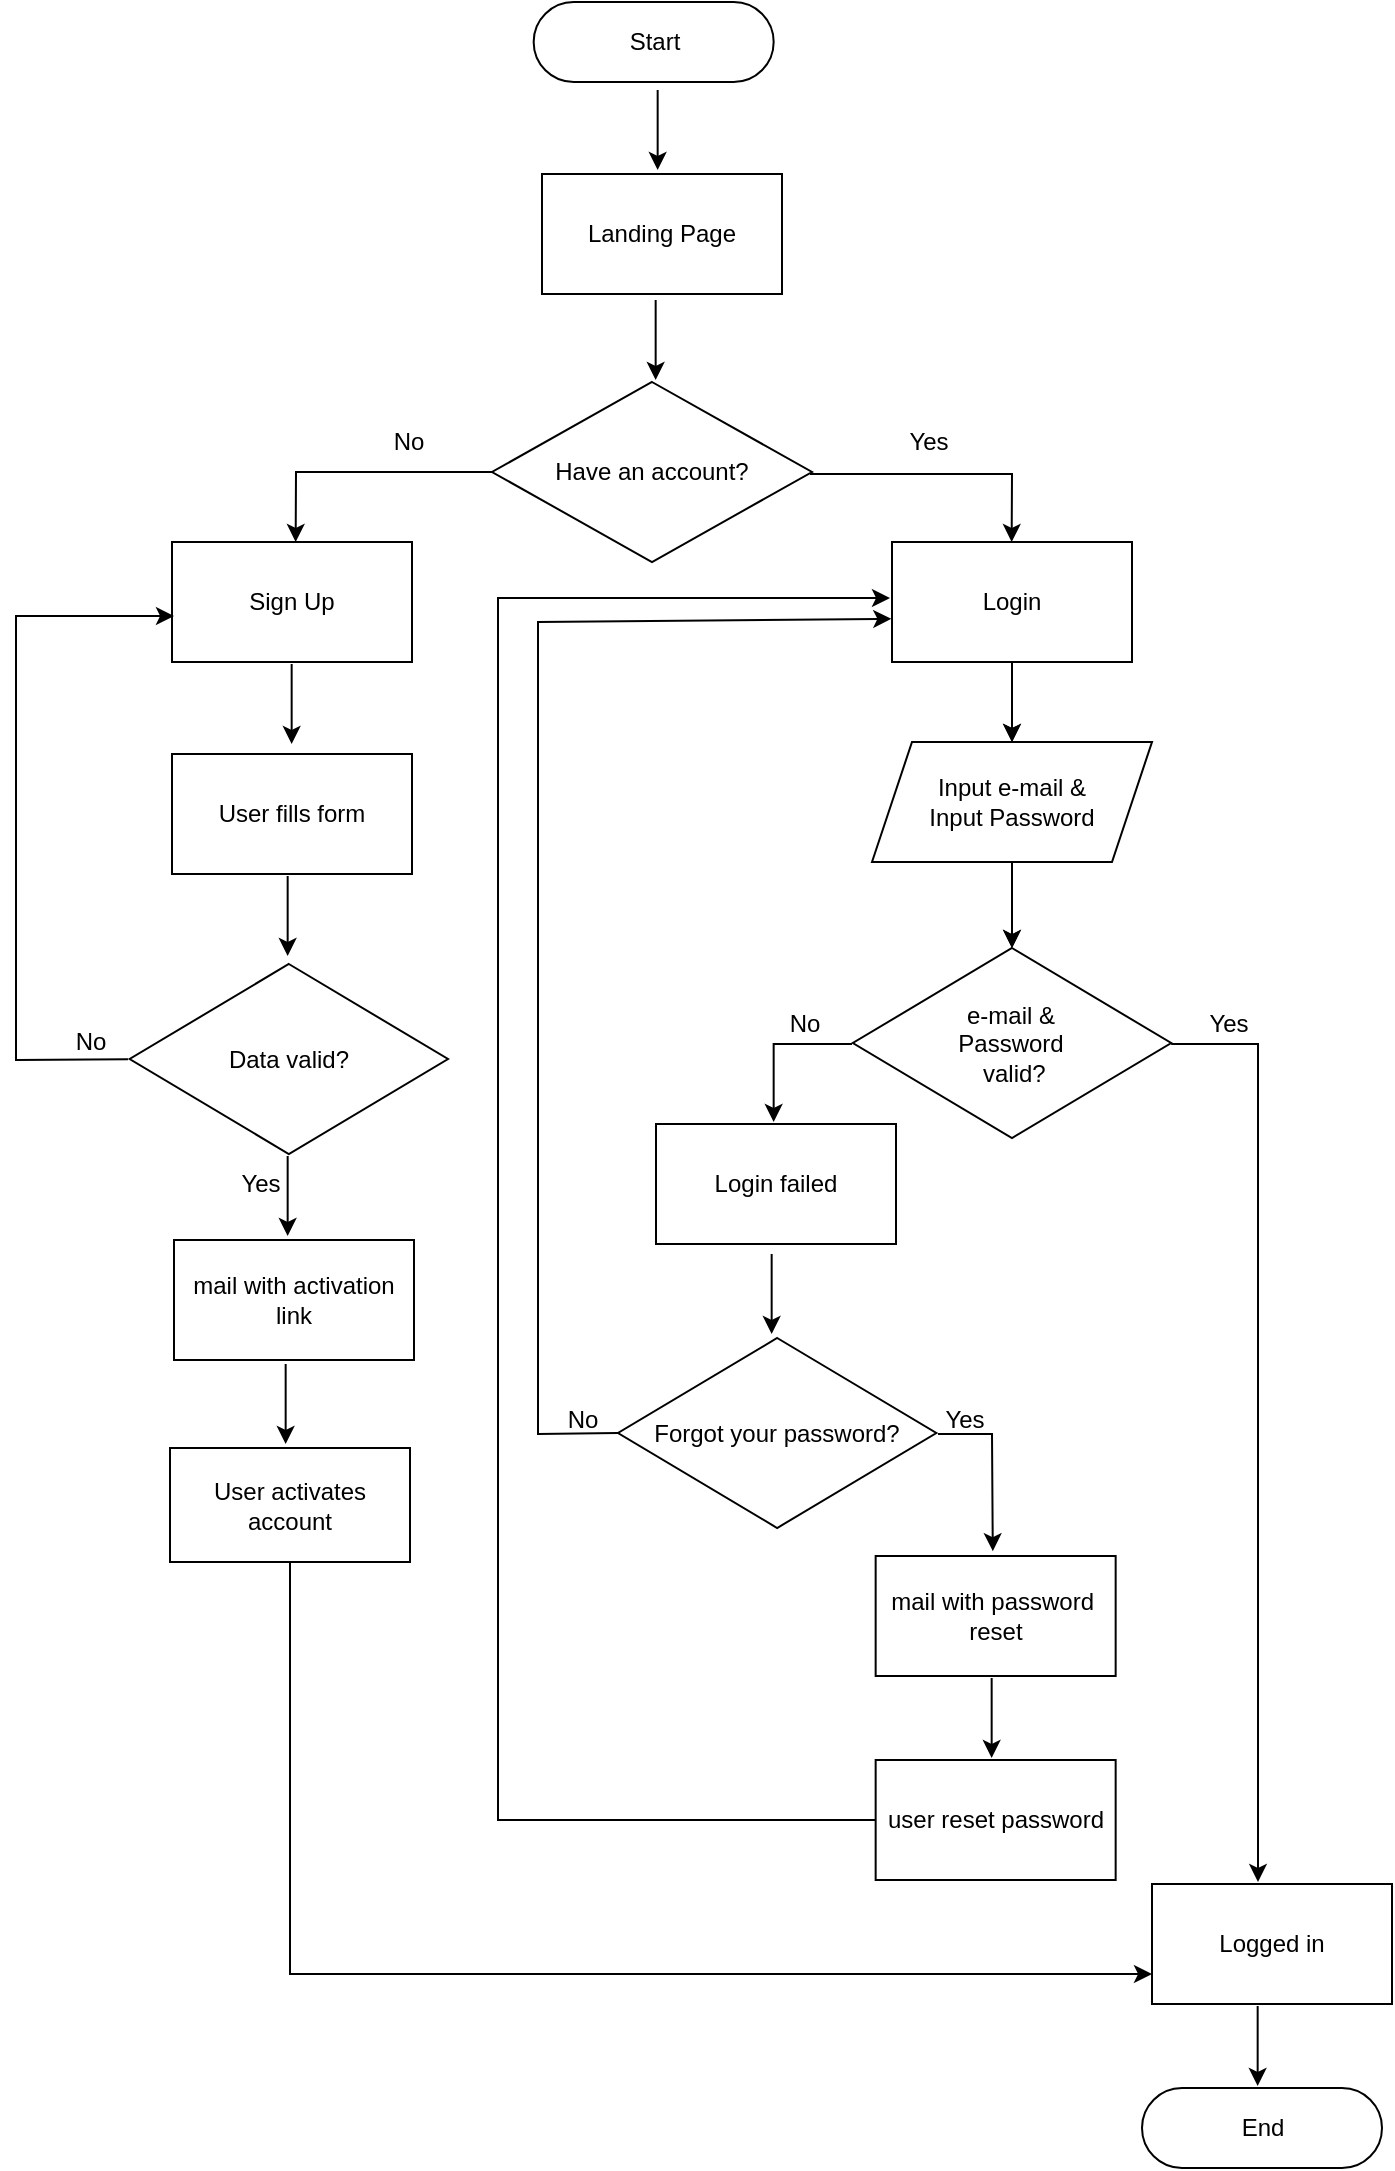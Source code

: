 <mxfile version="15.8.4" type="device"><diagram id="Iuql66wrVJunxVyOEqEp" name="Page-1"><mxGraphModel dx="1278" dy="649" grid="1" gridSize="10" guides="1" tooltips="1" connect="1" arrows="1" fold="1" page="1" pageScale="1" pageWidth="850" pageHeight="1100" math="0" shadow="0"><root><mxCell id="0"/><mxCell id="1" parent="0"/><mxCell id="I8iHyP1YcQIi3YeCMGL--1" value="Start" style="html=1;dashed=0;whitespace=wrap;shape=mxgraph.dfd.start" parent="1" vertex="1"><mxGeometry x="377.83" y="10" width="120" height="40" as="geometry"/></mxCell><mxCell id="I8iHyP1YcQIi3YeCMGL--5" value="Landing Page" style="rounded=0;whiteSpace=wrap;html=1;" parent="1" vertex="1"><mxGeometry x="382" y="96" width="120" height="60" as="geometry"/></mxCell><mxCell id="I8iHyP1YcQIi3YeCMGL--9" value="Have an account?" style="rhombus;whiteSpace=wrap;html=1;" parent="1" vertex="1"><mxGeometry x="357" y="200" width="160" height="90" as="geometry"/></mxCell><mxCell id="I8iHyP1YcQIi3YeCMGL--10" value="" style="endArrow=classic;html=1;rounded=0;exitX=0;exitY=0.5;exitDx=0;exitDy=0;" parent="1" source="I8iHyP1YcQIi3YeCMGL--9" edge="1"><mxGeometry width="50" height="50" relative="1" as="geometry"><mxPoint x="259.29" y="250" as="sourcePoint"/><mxPoint x="258.83" y="280" as="targetPoint"/><Array as="points"><mxPoint x="297" y="245"/><mxPoint x="259" y="245"/></Array></mxGeometry></mxCell><mxCell id="I8iHyP1YcQIi3YeCMGL--16" value="" style="endArrow=classic;html=1;rounded=0;" parent="1" edge="1"><mxGeometry width="50" height="50" relative="1" as="geometry"><mxPoint x="516" y="246" as="sourcePoint"/><mxPoint x="616.83" y="280" as="targetPoint"/><Array as="points"><mxPoint x="617" y="246"/></Array></mxGeometry></mxCell><mxCell id="I8iHyP1YcQIi3YeCMGL--17" value="Yes" style="text;html=1;resizable=0;autosize=1;align=center;verticalAlign=middle;points=[];fillColor=none;strokeColor=none;rounded=0;" parent="1" vertex="1"><mxGeometry x="560" y="220" width="30" height="20" as="geometry"/></mxCell><mxCell id="I8iHyP1YcQIi3YeCMGL--18" value="No" style="text;html=1;resizable=0;autosize=1;align=center;verticalAlign=middle;points=[];fillColor=none;strokeColor=none;rounded=0;" parent="1" vertex="1"><mxGeometry x="300" y="220" width="30" height="20" as="geometry"/></mxCell><mxCell id="I8iHyP1YcQIi3YeCMGL--21" value="Sign Up" style="rounded=0;whiteSpace=wrap;html=1;" parent="1" vertex="1"><mxGeometry x="197" y="280" width="120" height="60" as="geometry"/></mxCell><mxCell id="I8iHyP1YcQIi3YeCMGL--95" value="" style="edgeStyle=orthogonalEdgeStyle;rounded=0;orthogonalLoop=1;jettySize=auto;html=1;" parent="1" source="I8iHyP1YcQIi3YeCMGL--24" target="I8iHyP1YcQIi3YeCMGL--25" edge="1"><mxGeometry relative="1" as="geometry"/></mxCell><mxCell id="I8iHyP1YcQIi3YeCMGL--98" value="" style="edgeStyle=orthogonalEdgeStyle;rounded=0;orthogonalLoop=1;jettySize=auto;html=1;" parent="1" source="I8iHyP1YcQIi3YeCMGL--24" target="I8iHyP1YcQIi3YeCMGL--25" edge="1"><mxGeometry relative="1" as="geometry"/></mxCell><mxCell id="I8iHyP1YcQIi3YeCMGL--24" value="Login" style="rounded=0;whiteSpace=wrap;html=1;" parent="1" vertex="1"><mxGeometry x="557.0" y="280" width="120" height="60" as="geometry"/></mxCell><mxCell id="I8iHyP1YcQIi3YeCMGL--61" value="" style="edgeStyle=orthogonalEdgeStyle;rounded=0;orthogonalLoop=1;jettySize=auto;html=1;" parent="1" source="I8iHyP1YcQIi3YeCMGL--25" target="I8iHyP1YcQIi3YeCMGL--34" edge="1"><mxGeometry relative="1" as="geometry"/></mxCell><mxCell id="I8iHyP1YcQIi3YeCMGL--70" value="" style="edgeStyle=orthogonalEdgeStyle;rounded=0;orthogonalLoop=1;jettySize=auto;html=1;" parent="1" source="I8iHyP1YcQIi3YeCMGL--25" target="I8iHyP1YcQIi3YeCMGL--34" edge="1"><mxGeometry relative="1" as="geometry"/></mxCell><mxCell id="I8iHyP1YcQIi3YeCMGL--25" value="Input e-mail &amp;amp;&lt;br&gt;Input Password" style="shape=parallelogram;perimeter=parallelogramPerimeter;whiteSpace=wrap;html=1;fixedSize=1;" parent="1" vertex="1"><mxGeometry x="547" y="380" width="140" height="60" as="geometry"/></mxCell><mxCell id="I8iHyP1YcQIi3YeCMGL--34" value="e-mail &amp;amp; &lt;br&gt;Password&lt;br&gt;&amp;nbsp;valid?" style="rhombus;whiteSpace=wrap;html=1;" parent="1" vertex="1"><mxGeometry x="537.42" y="483" width="159.17" height="95" as="geometry"/></mxCell><mxCell id="I8iHyP1YcQIi3YeCMGL--35" value="" style="endArrow=classic;html=1;rounded=0;" parent="1" edge="1"><mxGeometry width="50" height="50" relative="1" as="geometry"><mxPoint x="438.83" y="159" as="sourcePoint"/><mxPoint x="438.83" y="199" as="targetPoint"/></mxGeometry></mxCell><mxCell id="I8iHyP1YcQIi3YeCMGL--36" value="" style="endArrow=classic;html=1;rounded=0;exitX=0;exitY=0.5;exitDx=0;exitDy=0;" parent="1" edge="1"><mxGeometry width="50" height="50" relative="1" as="geometry"><mxPoint x="537.0" y="531" as="sourcePoint"/><mxPoint x="497.83" y="570" as="targetPoint"/><Array as="points"><mxPoint x="497.83" y="531"/></Array></mxGeometry></mxCell><mxCell id="I8iHyP1YcQIi3YeCMGL--37" value="Yes" style="text;html=1;resizable=0;autosize=1;align=center;verticalAlign=middle;points=[];fillColor=none;strokeColor=none;rounded=0;" parent="1" vertex="1"><mxGeometry x="710.0" y="511" width="30" height="20" as="geometry"/></mxCell><mxCell id="I8iHyP1YcQIi3YeCMGL--38" value="" style="endArrow=classic;html=1;rounded=0;" parent="1" edge="1"><mxGeometry width="50" height="50" relative="1" as="geometry"><mxPoint x="696.59" y="531" as="sourcePoint"/><mxPoint x="740" y="950" as="targetPoint"/><Array as="points"><mxPoint x="740" y="531"/></Array></mxGeometry></mxCell><mxCell id="I8iHyP1YcQIi3YeCMGL--39" value="No" style="text;html=1;resizable=0;autosize=1;align=center;verticalAlign=middle;points=[];fillColor=none;strokeColor=none;rounded=0;" parent="1" vertex="1"><mxGeometry x="497.83" y="511" width="30" height="20" as="geometry"/></mxCell><mxCell id="I8iHyP1YcQIi3YeCMGL--40" value="Logged in" style="rounded=0;whiteSpace=wrap;html=1;" parent="1" vertex="1"><mxGeometry x="687.0" y="951" width="120" height="60" as="geometry"/></mxCell><mxCell id="I8iHyP1YcQIi3YeCMGL--42" value="Forgot your password?" style="rhombus;whiteSpace=wrap;html=1;" parent="1" vertex="1"><mxGeometry x="420.0" y="678" width="159.17" height="95" as="geometry"/></mxCell><mxCell id="I8iHyP1YcQIi3YeCMGL--46" value="Yes" style="text;html=1;resizable=0;autosize=1;align=center;verticalAlign=middle;points=[];fillColor=none;strokeColor=none;rounded=0;" parent="1" vertex="1"><mxGeometry x="577.83" y="709" width="30" height="20" as="geometry"/></mxCell><mxCell id="I8iHyP1YcQIi3YeCMGL--48" value="" style="endArrow=classic;html=1;rounded=0;" parent="1" edge="1"><mxGeometry width="50" height="50" relative="1" as="geometry"><mxPoint x="439.83" y="54" as="sourcePoint"/><mxPoint x="439.83" y="94" as="targetPoint"/></mxGeometry></mxCell><mxCell id="I8iHyP1YcQIi3YeCMGL--50" value="" style="endArrow=classic;html=1;rounded=0;exitX=0;exitY=0.5;exitDx=0;exitDy=0;entryX=-0.003;entryY=0.64;entryDx=0;entryDy=0;entryPerimeter=0;" parent="1" source="I8iHyP1YcQIi3YeCMGL--42" target="I8iHyP1YcQIi3YeCMGL--24" edge="1"><mxGeometry width="50" height="50" relative="1" as="geometry"><mxPoint x="343.59" y="624" as="sourcePoint"/><mxPoint x="550" y="320" as="targetPoint"/><Array as="points"><mxPoint x="380" y="726"/><mxPoint x="380" y="320"/></Array></mxGeometry></mxCell><mxCell id="I8iHyP1YcQIi3YeCMGL--52" value="mail with password&amp;nbsp;&lt;br&gt;reset" style="rounded=0;whiteSpace=wrap;html=1;" parent="1" vertex="1"><mxGeometry x="548.83" y="787" width="120" height="60" as="geometry"/></mxCell><mxCell id="I8iHyP1YcQIi3YeCMGL--56" value="No" style="text;html=1;resizable=0;autosize=1;align=center;verticalAlign=middle;points=[];fillColor=none;strokeColor=none;rounded=0;" parent="1" vertex="1"><mxGeometry x="387.0" y="709" width="30" height="20" as="geometry"/></mxCell><mxCell id="I8iHyP1YcQIi3YeCMGL--59" value="End" style="html=1;dashed=0;whitespace=wrap;shape=mxgraph.dfd.start" parent="1" vertex="1"><mxGeometry x="682.0" y="1053" width="120" height="40" as="geometry"/></mxCell><mxCell id="I8iHyP1YcQIi3YeCMGL--62" value="" style="endArrow=classic;html=1;rounded=0;" parent="1" edge="1"><mxGeometry width="50" height="50" relative="1" as="geometry"><mxPoint x="739.83" y="1012" as="sourcePoint"/><mxPoint x="739.83" y="1052" as="targetPoint"/></mxGeometry></mxCell><mxCell id="I8iHyP1YcQIi3YeCMGL--63" value="" style="endArrow=classic;html=1;rounded=0;entryX=0.638;entryY=-0.107;entryDx=0;entryDy=0;entryPerimeter=0;" parent="1" edge="1"><mxGeometry width="50" height="50" relative="1" as="geometry"><mxPoint x="580" y="726" as="sourcePoint"/><mxPoint x="607.39" y="784.58" as="targetPoint"/><Array as="points"><mxPoint x="607" y="726"/></Array></mxGeometry></mxCell><mxCell id="I8iHyP1YcQIi3YeCMGL--64" value="Login failed" style="rounded=0;whiteSpace=wrap;html=1;" parent="1" vertex="1"><mxGeometry x="439.0" y="571" width="120" height="60" as="geometry"/></mxCell><mxCell id="I8iHyP1YcQIi3YeCMGL--68" value="" style="endArrow=classic;html=1;rounded=0;" parent="1" edge="1"><mxGeometry width="50" height="50" relative="1" as="geometry"><mxPoint x="496.83" y="636" as="sourcePoint"/><mxPoint x="496.83" y="676" as="targetPoint"/></mxGeometry></mxCell><mxCell id="I8iHyP1YcQIi3YeCMGL--69" value="user reset password" style="rounded=0;whiteSpace=wrap;html=1;" parent="1" vertex="1"><mxGeometry x="548.83" y="889" width="120" height="60" as="geometry"/></mxCell><mxCell id="I8iHyP1YcQIi3YeCMGL--74" value="" style="endArrow=classic;html=1;rounded=0;" parent="1" edge="1"><mxGeometry width="50" height="50" relative="1" as="geometry"><mxPoint x="606.83" y="848" as="sourcePoint"/><mxPoint x="606.83" y="888" as="targetPoint"/></mxGeometry></mxCell><mxCell id="I8iHyP1YcQIi3YeCMGL--76" value="" style="endArrow=classic;html=1;rounded=0;exitX=0;exitY=0.5;exitDx=0;exitDy=0;" parent="1" source="I8iHyP1YcQIi3YeCMGL--69" edge="1"><mxGeometry width="50" height="50" relative="1" as="geometry"><mxPoint x="426" y="713.5" as="sourcePoint"/><mxPoint x="556" y="308" as="targetPoint"/><Array as="points"><mxPoint x="360" y="919"/><mxPoint x="360" y="308"/></Array></mxGeometry></mxCell><mxCell id="I8iHyP1YcQIi3YeCMGL--77" value="User fills form" style="rounded=0;whiteSpace=wrap;html=1;" parent="1" vertex="1"><mxGeometry x="197" y="386" width="120" height="60" as="geometry"/></mxCell><mxCell id="I8iHyP1YcQIi3YeCMGL--78" value="Data valid?" style="rhombus;whiteSpace=wrap;html=1;" parent="1" vertex="1"><mxGeometry x="175.83" y="491" width="159.17" height="95" as="geometry"/></mxCell><mxCell id="I8iHyP1YcQIi3YeCMGL--82" value="mail with activation link" style="rounded=0;whiteSpace=wrap;html=1;" parent="1" vertex="1"><mxGeometry x="198" y="629" width="120" height="60" as="geometry"/></mxCell><mxCell id="I8iHyP1YcQIi3YeCMGL--84" value="" style="endArrow=classic;html=1;rounded=0;" parent="1" edge="1"><mxGeometry width="50" height="50" relative="1" as="geometry"><mxPoint x="254.83" y="587" as="sourcePoint"/><mxPoint x="254.83" y="627" as="targetPoint"/></mxGeometry></mxCell><mxCell id="I8iHyP1YcQIi3YeCMGL--85" value="No" style="text;html=1;resizable=0;autosize=1;align=center;verticalAlign=middle;points=[];fillColor=none;strokeColor=none;rounded=0;" parent="1" vertex="1"><mxGeometry x="140.83" y="520" width="30" height="20" as="geometry"/></mxCell><mxCell id="I8iHyP1YcQIi3YeCMGL--86" value="Yes" style="text;html=1;resizable=0;autosize=1;align=center;verticalAlign=middle;points=[];fillColor=none;strokeColor=none;rounded=0;" parent="1" vertex="1"><mxGeometry x="225.83" y="591" width="30" height="20" as="geometry"/></mxCell><mxCell id="I8iHyP1YcQIi3YeCMGL--87" value="User activates account" style="rounded=0;whiteSpace=wrap;html=1;" parent="1" vertex="1"><mxGeometry x="196" y="733" width="120" height="57" as="geometry"/></mxCell><mxCell id="I8iHyP1YcQIi3YeCMGL--90" value="" style="endArrow=classic;html=1;rounded=0;exitX=1.172;exitY=0.983;exitDx=0;exitDy=0;exitPerimeter=0;" parent="1" edge="1"><mxGeometry width="50" height="50" relative="1" as="geometry"><mxPoint x="174.99" y="538.66" as="sourcePoint"/><mxPoint x="198" y="317" as="targetPoint"/><Array as="points"><mxPoint x="119" y="539"/><mxPoint x="119" y="317"/></Array></mxGeometry></mxCell><mxCell id="I8iHyP1YcQIi3YeCMGL--92" value="" style="endArrow=classic;html=1;rounded=0;" parent="1" edge="1"><mxGeometry width="50" height="50" relative="1" as="geometry"><mxPoint x="253.83" y="691" as="sourcePoint"/><mxPoint x="253.83" y="731" as="targetPoint"/></mxGeometry></mxCell><mxCell id="I8iHyP1YcQIi3YeCMGL--96" value="" style="endArrow=classic;html=1;rounded=0;" parent="1" edge="1"><mxGeometry width="50" height="50" relative="1" as="geometry"><mxPoint x="254.83" y="447" as="sourcePoint"/><mxPoint x="254.83" y="487" as="targetPoint"/></mxGeometry></mxCell><mxCell id="I8iHyP1YcQIi3YeCMGL--97" value="" style="endArrow=classic;html=1;rounded=0;" parent="1" edge="1"><mxGeometry width="50" height="50" relative="1" as="geometry"><mxPoint x="256.83" y="341" as="sourcePoint"/><mxPoint x="256.83" y="381" as="targetPoint"/></mxGeometry></mxCell><mxCell id="I8iHyP1YcQIi3YeCMGL--99" value="" style="endArrow=classic;html=1;rounded=0;entryX=0;entryY=0.75;entryDx=0;entryDy=0;exitX=0.5;exitY=1;exitDx=0;exitDy=0;" parent="1" source="I8iHyP1YcQIi3YeCMGL--87" target="I8iHyP1YcQIi3YeCMGL--40" edge="1"><mxGeometry width="50" height="50" relative="1" as="geometry"><mxPoint x="250" y="1040" as="sourcePoint"/><mxPoint x="590" y="920" as="targetPoint"/><Array as="points"><mxPoint x="256" y="996"/></Array></mxGeometry></mxCell></root></mxGraphModel></diagram></mxfile>